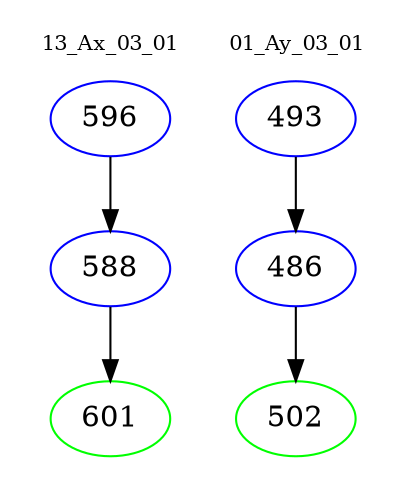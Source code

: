 digraph{
subgraph cluster_0 {
color = white
label = "13_Ax_03_01";
fontsize=10;
T0_596 [label="596", color="blue"]
T0_596 -> T0_588 [color="black"]
T0_588 [label="588", color="blue"]
T0_588 -> T0_601 [color="black"]
T0_601 [label="601", color="green"]
}
subgraph cluster_1 {
color = white
label = "01_Ay_03_01";
fontsize=10;
T1_493 [label="493", color="blue"]
T1_493 -> T1_486 [color="black"]
T1_486 [label="486", color="blue"]
T1_486 -> T1_502 [color="black"]
T1_502 [label="502", color="green"]
}
}
